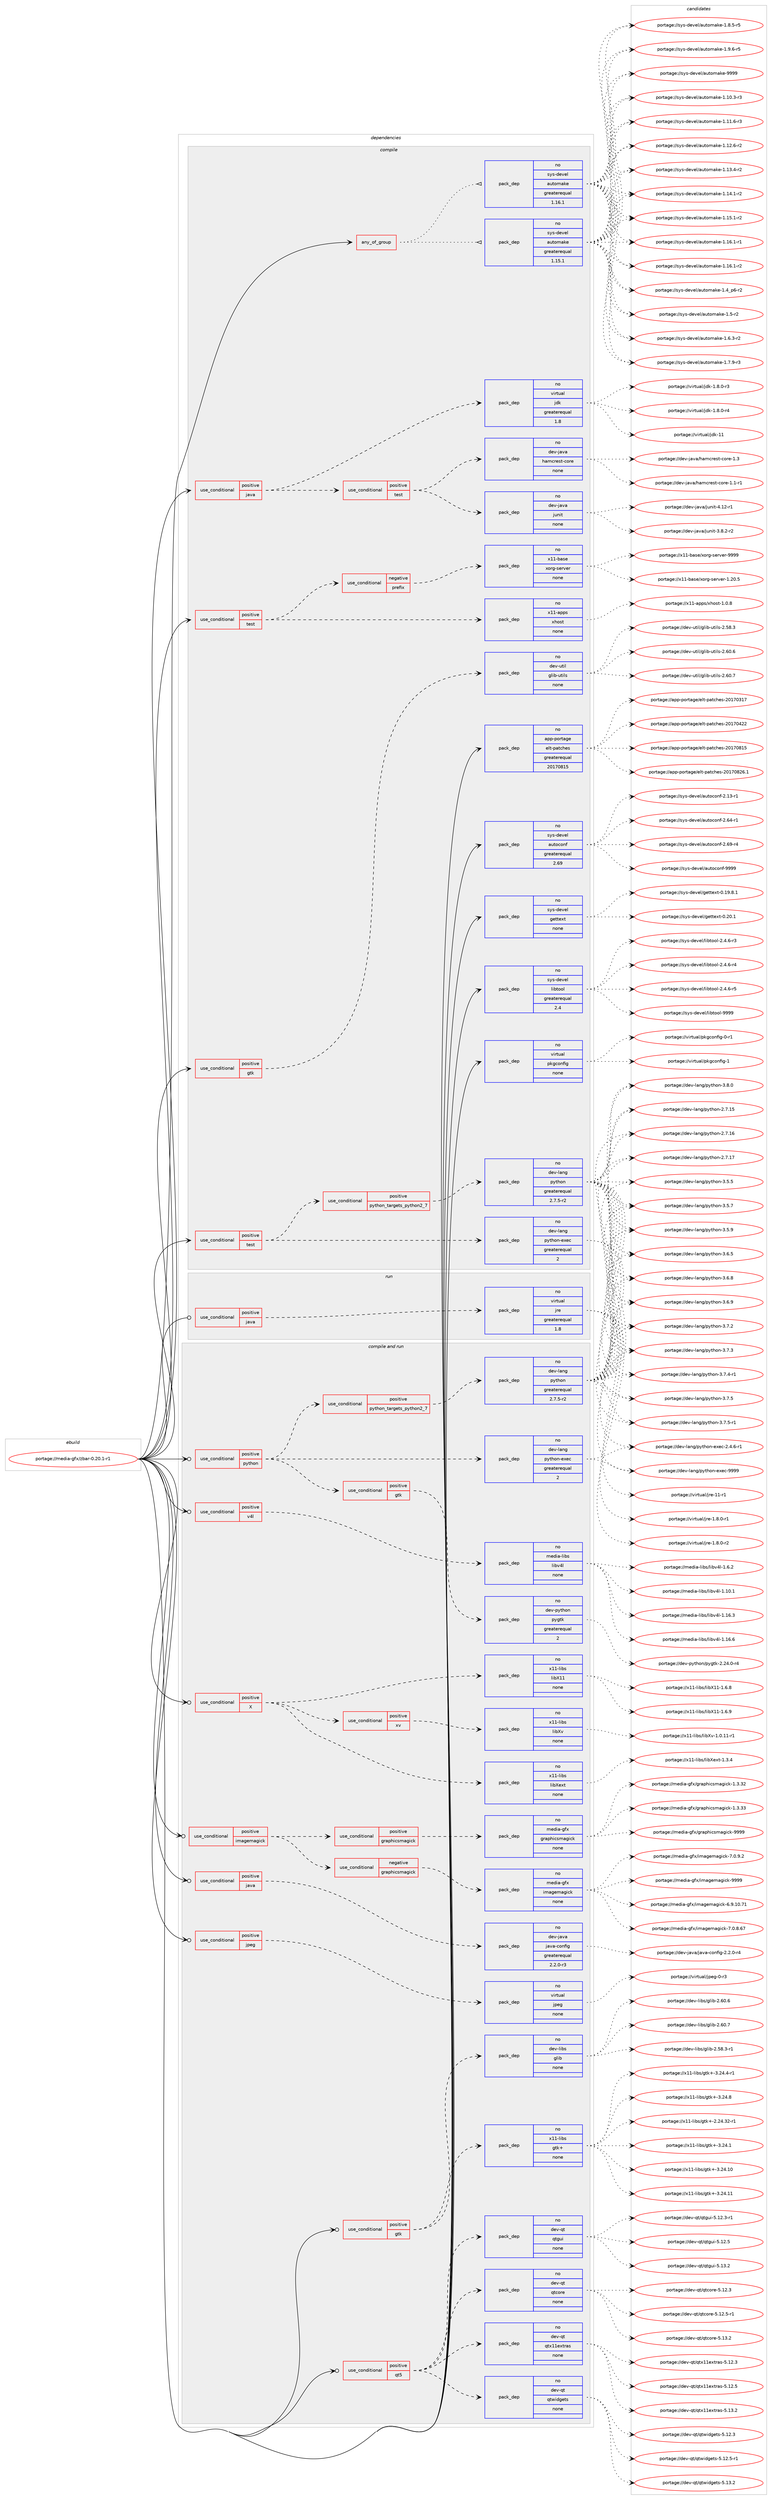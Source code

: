 digraph prolog {

# *************
# Graph options
# *************

newrank=true;
concentrate=true;
compound=true;
graph [rankdir=LR,fontname=Helvetica,fontsize=10,ranksep=1.5];#, ranksep=2.5, nodesep=0.2];
edge  [arrowhead=vee];
node  [fontname=Helvetica,fontsize=10];

# **********
# The ebuild
# **********

subgraph cluster_leftcol {
color=gray;
rank=same;
label=<<i>ebuild</i>>;
id [label="portage://media-gfx/zbar-0.20.1-r1", color=red, width=4, href="../media-gfx/zbar-0.20.1-r1.svg"];
}

# ****************
# The dependencies
# ****************

subgraph cluster_midcol {
color=gray;
label=<<i>dependencies</i>>;
subgraph cluster_compile {
fillcolor="#eeeeee";
style=filled;
label=<<i>compile</i>>;
subgraph any4990 {
dependency316952 [label=<<TABLE BORDER="0" CELLBORDER="1" CELLSPACING="0" CELLPADDING="4"><TR><TD CELLPADDING="10">any_of_group</TD></TR></TABLE>>, shape=none, color=red];subgraph pack232793 {
dependency316953 [label=<<TABLE BORDER="0" CELLBORDER="1" CELLSPACING="0" CELLPADDING="4" WIDTH="220"><TR><TD ROWSPAN="6" CELLPADDING="30">pack_dep</TD></TR><TR><TD WIDTH="110">no</TD></TR><TR><TD>sys-devel</TD></TR><TR><TD>automake</TD></TR><TR><TD>greaterequal</TD></TR><TR><TD>1.16.1</TD></TR></TABLE>>, shape=none, color=blue];
}
dependency316952:e -> dependency316953:w [weight=20,style="dotted",arrowhead="oinv"];
subgraph pack232794 {
dependency316954 [label=<<TABLE BORDER="0" CELLBORDER="1" CELLSPACING="0" CELLPADDING="4" WIDTH="220"><TR><TD ROWSPAN="6" CELLPADDING="30">pack_dep</TD></TR><TR><TD WIDTH="110">no</TD></TR><TR><TD>sys-devel</TD></TR><TR><TD>automake</TD></TR><TR><TD>greaterequal</TD></TR><TR><TD>1.15.1</TD></TR></TABLE>>, shape=none, color=blue];
}
dependency316952:e -> dependency316954:w [weight=20,style="dotted",arrowhead="oinv"];
}
id:e -> dependency316952:w [weight=20,style="solid",arrowhead="vee"];
subgraph cond79051 {
dependency316955 [label=<<TABLE BORDER="0" CELLBORDER="1" CELLSPACING="0" CELLPADDING="4"><TR><TD ROWSPAN="3" CELLPADDING="10">use_conditional</TD></TR><TR><TD>positive</TD></TR><TR><TD>gtk</TD></TR></TABLE>>, shape=none, color=red];
subgraph pack232795 {
dependency316956 [label=<<TABLE BORDER="0" CELLBORDER="1" CELLSPACING="0" CELLPADDING="4" WIDTH="220"><TR><TD ROWSPAN="6" CELLPADDING="30">pack_dep</TD></TR><TR><TD WIDTH="110">no</TD></TR><TR><TD>dev-util</TD></TR><TR><TD>glib-utils</TD></TR><TR><TD>none</TD></TR><TR><TD></TD></TR></TABLE>>, shape=none, color=blue];
}
dependency316955:e -> dependency316956:w [weight=20,style="dashed",arrowhead="vee"];
}
id:e -> dependency316955:w [weight=20,style="solid",arrowhead="vee"];
subgraph cond79052 {
dependency316957 [label=<<TABLE BORDER="0" CELLBORDER="1" CELLSPACING="0" CELLPADDING="4"><TR><TD ROWSPAN="3" CELLPADDING="10">use_conditional</TD></TR><TR><TD>positive</TD></TR><TR><TD>java</TD></TR></TABLE>>, shape=none, color=red];
subgraph pack232796 {
dependency316958 [label=<<TABLE BORDER="0" CELLBORDER="1" CELLSPACING="0" CELLPADDING="4" WIDTH="220"><TR><TD ROWSPAN="6" CELLPADDING="30">pack_dep</TD></TR><TR><TD WIDTH="110">no</TD></TR><TR><TD>virtual</TD></TR><TR><TD>jdk</TD></TR><TR><TD>greaterequal</TD></TR><TR><TD>1.8</TD></TR></TABLE>>, shape=none, color=blue];
}
dependency316957:e -> dependency316958:w [weight=20,style="dashed",arrowhead="vee"];
subgraph cond79053 {
dependency316959 [label=<<TABLE BORDER="0" CELLBORDER="1" CELLSPACING="0" CELLPADDING="4"><TR><TD ROWSPAN="3" CELLPADDING="10">use_conditional</TD></TR><TR><TD>positive</TD></TR><TR><TD>test</TD></TR></TABLE>>, shape=none, color=red];
subgraph pack232797 {
dependency316960 [label=<<TABLE BORDER="0" CELLBORDER="1" CELLSPACING="0" CELLPADDING="4" WIDTH="220"><TR><TD ROWSPAN="6" CELLPADDING="30">pack_dep</TD></TR><TR><TD WIDTH="110">no</TD></TR><TR><TD>dev-java</TD></TR><TR><TD>junit</TD></TR><TR><TD>none</TD></TR><TR><TD></TD></TR></TABLE>>, shape=none, color=blue];
}
dependency316959:e -> dependency316960:w [weight=20,style="dashed",arrowhead="vee"];
subgraph pack232798 {
dependency316961 [label=<<TABLE BORDER="0" CELLBORDER="1" CELLSPACING="0" CELLPADDING="4" WIDTH="220"><TR><TD ROWSPAN="6" CELLPADDING="30">pack_dep</TD></TR><TR><TD WIDTH="110">no</TD></TR><TR><TD>dev-java</TD></TR><TR><TD>hamcrest-core</TD></TR><TR><TD>none</TD></TR><TR><TD></TD></TR></TABLE>>, shape=none, color=blue];
}
dependency316959:e -> dependency316961:w [weight=20,style="dashed",arrowhead="vee"];
}
dependency316957:e -> dependency316959:w [weight=20,style="dashed",arrowhead="vee"];
}
id:e -> dependency316957:w [weight=20,style="solid",arrowhead="vee"];
subgraph cond79054 {
dependency316962 [label=<<TABLE BORDER="0" CELLBORDER="1" CELLSPACING="0" CELLPADDING="4"><TR><TD ROWSPAN="3" CELLPADDING="10">use_conditional</TD></TR><TR><TD>positive</TD></TR><TR><TD>test</TD></TR></TABLE>>, shape=none, color=red];
subgraph cond79055 {
dependency316963 [label=<<TABLE BORDER="0" CELLBORDER="1" CELLSPACING="0" CELLPADDING="4"><TR><TD ROWSPAN="3" CELLPADDING="10">use_conditional</TD></TR><TR><TD>negative</TD></TR><TR><TD>prefix</TD></TR></TABLE>>, shape=none, color=red];
subgraph pack232799 {
dependency316964 [label=<<TABLE BORDER="0" CELLBORDER="1" CELLSPACING="0" CELLPADDING="4" WIDTH="220"><TR><TD ROWSPAN="6" CELLPADDING="30">pack_dep</TD></TR><TR><TD WIDTH="110">no</TD></TR><TR><TD>x11-base</TD></TR><TR><TD>xorg-server</TD></TR><TR><TD>none</TD></TR><TR><TD></TD></TR></TABLE>>, shape=none, color=blue];
}
dependency316963:e -> dependency316964:w [weight=20,style="dashed",arrowhead="vee"];
}
dependency316962:e -> dependency316963:w [weight=20,style="dashed",arrowhead="vee"];
subgraph pack232800 {
dependency316965 [label=<<TABLE BORDER="0" CELLBORDER="1" CELLSPACING="0" CELLPADDING="4" WIDTH="220"><TR><TD ROWSPAN="6" CELLPADDING="30">pack_dep</TD></TR><TR><TD WIDTH="110">no</TD></TR><TR><TD>x11-apps</TD></TR><TR><TD>xhost</TD></TR><TR><TD>none</TD></TR><TR><TD></TD></TR></TABLE>>, shape=none, color=blue];
}
dependency316962:e -> dependency316965:w [weight=20,style="dashed",arrowhead="vee"];
}
id:e -> dependency316962:w [weight=20,style="solid",arrowhead="vee"];
subgraph cond79056 {
dependency316966 [label=<<TABLE BORDER="0" CELLBORDER="1" CELLSPACING="0" CELLPADDING="4"><TR><TD ROWSPAN="3" CELLPADDING="10">use_conditional</TD></TR><TR><TD>positive</TD></TR><TR><TD>test</TD></TR></TABLE>>, shape=none, color=red];
subgraph cond79057 {
dependency316967 [label=<<TABLE BORDER="0" CELLBORDER="1" CELLSPACING="0" CELLPADDING="4"><TR><TD ROWSPAN="3" CELLPADDING="10">use_conditional</TD></TR><TR><TD>positive</TD></TR><TR><TD>python_targets_python2_7</TD></TR></TABLE>>, shape=none, color=red];
subgraph pack232801 {
dependency316968 [label=<<TABLE BORDER="0" CELLBORDER="1" CELLSPACING="0" CELLPADDING="4" WIDTH="220"><TR><TD ROWSPAN="6" CELLPADDING="30">pack_dep</TD></TR><TR><TD WIDTH="110">no</TD></TR><TR><TD>dev-lang</TD></TR><TR><TD>python</TD></TR><TR><TD>greaterequal</TD></TR><TR><TD>2.7.5-r2</TD></TR></TABLE>>, shape=none, color=blue];
}
dependency316967:e -> dependency316968:w [weight=20,style="dashed",arrowhead="vee"];
}
dependency316966:e -> dependency316967:w [weight=20,style="dashed",arrowhead="vee"];
subgraph pack232802 {
dependency316969 [label=<<TABLE BORDER="0" CELLBORDER="1" CELLSPACING="0" CELLPADDING="4" WIDTH="220"><TR><TD ROWSPAN="6" CELLPADDING="30">pack_dep</TD></TR><TR><TD WIDTH="110">no</TD></TR><TR><TD>dev-lang</TD></TR><TR><TD>python-exec</TD></TR><TR><TD>greaterequal</TD></TR><TR><TD>2</TD></TR></TABLE>>, shape=none, color=blue];
}
dependency316966:e -> dependency316969:w [weight=20,style="dashed",arrowhead="vee"];
}
id:e -> dependency316966:w [weight=20,style="solid",arrowhead="vee"];
subgraph pack232803 {
dependency316970 [label=<<TABLE BORDER="0" CELLBORDER="1" CELLSPACING="0" CELLPADDING="4" WIDTH="220"><TR><TD ROWSPAN="6" CELLPADDING="30">pack_dep</TD></TR><TR><TD WIDTH="110">no</TD></TR><TR><TD>app-portage</TD></TR><TR><TD>elt-patches</TD></TR><TR><TD>greaterequal</TD></TR><TR><TD>20170815</TD></TR></TABLE>>, shape=none, color=blue];
}
id:e -> dependency316970:w [weight=20,style="solid",arrowhead="vee"];
subgraph pack232804 {
dependency316971 [label=<<TABLE BORDER="0" CELLBORDER="1" CELLSPACING="0" CELLPADDING="4" WIDTH="220"><TR><TD ROWSPAN="6" CELLPADDING="30">pack_dep</TD></TR><TR><TD WIDTH="110">no</TD></TR><TR><TD>sys-devel</TD></TR><TR><TD>autoconf</TD></TR><TR><TD>greaterequal</TD></TR><TR><TD>2.69</TD></TR></TABLE>>, shape=none, color=blue];
}
id:e -> dependency316971:w [weight=20,style="solid",arrowhead="vee"];
subgraph pack232805 {
dependency316972 [label=<<TABLE BORDER="0" CELLBORDER="1" CELLSPACING="0" CELLPADDING="4" WIDTH="220"><TR><TD ROWSPAN="6" CELLPADDING="30">pack_dep</TD></TR><TR><TD WIDTH="110">no</TD></TR><TR><TD>sys-devel</TD></TR><TR><TD>gettext</TD></TR><TR><TD>none</TD></TR><TR><TD></TD></TR></TABLE>>, shape=none, color=blue];
}
id:e -> dependency316972:w [weight=20,style="solid",arrowhead="vee"];
subgraph pack232806 {
dependency316973 [label=<<TABLE BORDER="0" CELLBORDER="1" CELLSPACING="0" CELLPADDING="4" WIDTH="220"><TR><TD ROWSPAN="6" CELLPADDING="30">pack_dep</TD></TR><TR><TD WIDTH="110">no</TD></TR><TR><TD>sys-devel</TD></TR><TR><TD>libtool</TD></TR><TR><TD>greaterequal</TD></TR><TR><TD>2.4</TD></TR></TABLE>>, shape=none, color=blue];
}
id:e -> dependency316973:w [weight=20,style="solid",arrowhead="vee"];
subgraph pack232807 {
dependency316974 [label=<<TABLE BORDER="0" CELLBORDER="1" CELLSPACING="0" CELLPADDING="4" WIDTH="220"><TR><TD ROWSPAN="6" CELLPADDING="30">pack_dep</TD></TR><TR><TD WIDTH="110">no</TD></TR><TR><TD>virtual</TD></TR><TR><TD>pkgconfig</TD></TR><TR><TD>none</TD></TR><TR><TD></TD></TR></TABLE>>, shape=none, color=blue];
}
id:e -> dependency316974:w [weight=20,style="solid",arrowhead="vee"];
}
subgraph cluster_compileandrun {
fillcolor="#eeeeee";
style=filled;
label=<<i>compile and run</i>>;
subgraph cond79058 {
dependency316975 [label=<<TABLE BORDER="0" CELLBORDER="1" CELLSPACING="0" CELLPADDING="4"><TR><TD ROWSPAN="3" CELLPADDING="10">use_conditional</TD></TR><TR><TD>positive</TD></TR><TR><TD>X</TD></TR></TABLE>>, shape=none, color=red];
subgraph pack232808 {
dependency316976 [label=<<TABLE BORDER="0" CELLBORDER="1" CELLSPACING="0" CELLPADDING="4" WIDTH="220"><TR><TD ROWSPAN="6" CELLPADDING="30">pack_dep</TD></TR><TR><TD WIDTH="110">no</TD></TR><TR><TD>x11-libs</TD></TR><TR><TD>libX11</TD></TR><TR><TD>none</TD></TR><TR><TD></TD></TR></TABLE>>, shape=none, color=blue];
}
dependency316975:e -> dependency316976:w [weight=20,style="dashed",arrowhead="vee"];
subgraph pack232809 {
dependency316977 [label=<<TABLE BORDER="0" CELLBORDER="1" CELLSPACING="0" CELLPADDING="4" WIDTH="220"><TR><TD ROWSPAN="6" CELLPADDING="30">pack_dep</TD></TR><TR><TD WIDTH="110">no</TD></TR><TR><TD>x11-libs</TD></TR><TR><TD>libXext</TD></TR><TR><TD>none</TD></TR><TR><TD></TD></TR></TABLE>>, shape=none, color=blue];
}
dependency316975:e -> dependency316977:w [weight=20,style="dashed",arrowhead="vee"];
subgraph cond79059 {
dependency316978 [label=<<TABLE BORDER="0" CELLBORDER="1" CELLSPACING="0" CELLPADDING="4"><TR><TD ROWSPAN="3" CELLPADDING="10">use_conditional</TD></TR><TR><TD>positive</TD></TR><TR><TD>xv</TD></TR></TABLE>>, shape=none, color=red];
subgraph pack232810 {
dependency316979 [label=<<TABLE BORDER="0" CELLBORDER="1" CELLSPACING="0" CELLPADDING="4" WIDTH="220"><TR><TD ROWSPAN="6" CELLPADDING="30">pack_dep</TD></TR><TR><TD WIDTH="110">no</TD></TR><TR><TD>x11-libs</TD></TR><TR><TD>libXv</TD></TR><TR><TD>none</TD></TR><TR><TD></TD></TR></TABLE>>, shape=none, color=blue];
}
dependency316978:e -> dependency316979:w [weight=20,style="dashed",arrowhead="vee"];
}
dependency316975:e -> dependency316978:w [weight=20,style="dashed",arrowhead="vee"];
}
id:e -> dependency316975:w [weight=20,style="solid",arrowhead="odotvee"];
subgraph cond79060 {
dependency316980 [label=<<TABLE BORDER="0" CELLBORDER="1" CELLSPACING="0" CELLPADDING="4"><TR><TD ROWSPAN="3" CELLPADDING="10">use_conditional</TD></TR><TR><TD>positive</TD></TR><TR><TD>gtk</TD></TR></TABLE>>, shape=none, color=red];
subgraph pack232811 {
dependency316981 [label=<<TABLE BORDER="0" CELLBORDER="1" CELLSPACING="0" CELLPADDING="4" WIDTH="220"><TR><TD ROWSPAN="6" CELLPADDING="30">pack_dep</TD></TR><TR><TD WIDTH="110">no</TD></TR><TR><TD>dev-libs</TD></TR><TR><TD>glib</TD></TR><TR><TD>none</TD></TR><TR><TD></TD></TR></TABLE>>, shape=none, color=blue];
}
dependency316980:e -> dependency316981:w [weight=20,style="dashed",arrowhead="vee"];
subgraph pack232812 {
dependency316982 [label=<<TABLE BORDER="0" CELLBORDER="1" CELLSPACING="0" CELLPADDING="4" WIDTH="220"><TR><TD ROWSPAN="6" CELLPADDING="30">pack_dep</TD></TR><TR><TD WIDTH="110">no</TD></TR><TR><TD>x11-libs</TD></TR><TR><TD>gtk+</TD></TR><TR><TD>none</TD></TR><TR><TD></TD></TR></TABLE>>, shape=none, color=blue];
}
dependency316980:e -> dependency316982:w [weight=20,style="dashed",arrowhead="vee"];
}
id:e -> dependency316980:w [weight=20,style="solid",arrowhead="odotvee"];
subgraph cond79061 {
dependency316983 [label=<<TABLE BORDER="0" CELLBORDER="1" CELLSPACING="0" CELLPADDING="4"><TR><TD ROWSPAN="3" CELLPADDING="10">use_conditional</TD></TR><TR><TD>positive</TD></TR><TR><TD>imagemagick</TD></TR></TABLE>>, shape=none, color=red];
subgraph cond79062 {
dependency316984 [label=<<TABLE BORDER="0" CELLBORDER="1" CELLSPACING="0" CELLPADDING="4"><TR><TD ROWSPAN="3" CELLPADDING="10">use_conditional</TD></TR><TR><TD>negative</TD></TR><TR><TD>graphicsmagick</TD></TR></TABLE>>, shape=none, color=red];
subgraph pack232813 {
dependency316985 [label=<<TABLE BORDER="0" CELLBORDER="1" CELLSPACING="0" CELLPADDING="4" WIDTH="220"><TR><TD ROWSPAN="6" CELLPADDING="30">pack_dep</TD></TR><TR><TD WIDTH="110">no</TD></TR><TR><TD>media-gfx</TD></TR><TR><TD>imagemagick</TD></TR><TR><TD>none</TD></TR><TR><TD></TD></TR></TABLE>>, shape=none, color=blue];
}
dependency316984:e -> dependency316985:w [weight=20,style="dashed",arrowhead="vee"];
}
dependency316983:e -> dependency316984:w [weight=20,style="dashed",arrowhead="vee"];
subgraph cond79063 {
dependency316986 [label=<<TABLE BORDER="0" CELLBORDER="1" CELLSPACING="0" CELLPADDING="4"><TR><TD ROWSPAN="3" CELLPADDING="10">use_conditional</TD></TR><TR><TD>positive</TD></TR><TR><TD>graphicsmagick</TD></TR></TABLE>>, shape=none, color=red];
subgraph pack232814 {
dependency316987 [label=<<TABLE BORDER="0" CELLBORDER="1" CELLSPACING="0" CELLPADDING="4" WIDTH="220"><TR><TD ROWSPAN="6" CELLPADDING="30">pack_dep</TD></TR><TR><TD WIDTH="110">no</TD></TR><TR><TD>media-gfx</TD></TR><TR><TD>graphicsmagick</TD></TR><TR><TD>none</TD></TR><TR><TD></TD></TR></TABLE>>, shape=none, color=blue];
}
dependency316986:e -> dependency316987:w [weight=20,style="dashed",arrowhead="vee"];
}
dependency316983:e -> dependency316986:w [weight=20,style="dashed",arrowhead="vee"];
}
id:e -> dependency316983:w [weight=20,style="solid",arrowhead="odotvee"];
subgraph cond79064 {
dependency316988 [label=<<TABLE BORDER="0" CELLBORDER="1" CELLSPACING="0" CELLPADDING="4"><TR><TD ROWSPAN="3" CELLPADDING="10">use_conditional</TD></TR><TR><TD>positive</TD></TR><TR><TD>java</TD></TR></TABLE>>, shape=none, color=red];
subgraph pack232815 {
dependency316989 [label=<<TABLE BORDER="0" CELLBORDER="1" CELLSPACING="0" CELLPADDING="4" WIDTH="220"><TR><TD ROWSPAN="6" CELLPADDING="30">pack_dep</TD></TR><TR><TD WIDTH="110">no</TD></TR><TR><TD>dev-java</TD></TR><TR><TD>java-config</TD></TR><TR><TD>greaterequal</TD></TR><TR><TD>2.2.0-r3</TD></TR></TABLE>>, shape=none, color=blue];
}
dependency316988:e -> dependency316989:w [weight=20,style="dashed",arrowhead="vee"];
}
id:e -> dependency316988:w [weight=20,style="solid",arrowhead="odotvee"];
subgraph cond79065 {
dependency316990 [label=<<TABLE BORDER="0" CELLBORDER="1" CELLSPACING="0" CELLPADDING="4"><TR><TD ROWSPAN="3" CELLPADDING="10">use_conditional</TD></TR><TR><TD>positive</TD></TR><TR><TD>jpeg</TD></TR></TABLE>>, shape=none, color=red];
subgraph pack232816 {
dependency316991 [label=<<TABLE BORDER="0" CELLBORDER="1" CELLSPACING="0" CELLPADDING="4" WIDTH="220"><TR><TD ROWSPAN="6" CELLPADDING="30">pack_dep</TD></TR><TR><TD WIDTH="110">no</TD></TR><TR><TD>virtual</TD></TR><TR><TD>jpeg</TD></TR><TR><TD>none</TD></TR><TR><TD></TD></TR></TABLE>>, shape=none, color=blue];
}
dependency316990:e -> dependency316991:w [weight=20,style="dashed",arrowhead="vee"];
}
id:e -> dependency316990:w [weight=20,style="solid",arrowhead="odotvee"];
subgraph cond79066 {
dependency316992 [label=<<TABLE BORDER="0" CELLBORDER="1" CELLSPACING="0" CELLPADDING="4"><TR><TD ROWSPAN="3" CELLPADDING="10">use_conditional</TD></TR><TR><TD>positive</TD></TR><TR><TD>python</TD></TR></TABLE>>, shape=none, color=red];
subgraph cond79067 {
dependency316993 [label=<<TABLE BORDER="0" CELLBORDER="1" CELLSPACING="0" CELLPADDING="4"><TR><TD ROWSPAN="3" CELLPADDING="10">use_conditional</TD></TR><TR><TD>positive</TD></TR><TR><TD>python_targets_python2_7</TD></TR></TABLE>>, shape=none, color=red];
subgraph pack232817 {
dependency316994 [label=<<TABLE BORDER="0" CELLBORDER="1" CELLSPACING="0" CELLPADDING="4" WIDTH="220"><TR><TD ROWSPAN="6" CELLPADDING="30">pack_dep</TD></TR><TR><TD WIDTH="110">no</TD></TR><TR><TD>dev-lang</TD></TR><TR><TD>python</TD></TR><TR><TD>greaterequal</TD></TR><TR><TD>2.7.5-r2</TD></TR></TABLE>>, shape=none, color=blue];
}
dependency316993:e -> dependency316994:w [weight=20,style="dashed",arrowhead="vee"];
}
dependency316992:e -> dependency316993:w [weight=20,style="dashed",arrowhead="vee"];
subgraph pack232818 {
dependency316995 [label=<<TABLE BORDER="0" CELLBORDER="1" CELLSPACING="0" CELLPADDING="4" WIDTH="220"><TR><TD ROWSPAN="6" CELLPADDING="30">pack_dep</TD></TR><TR><TD WIDTH="110">no</TD></TR><TR><TD>dev-lang</TD></TR><TR><TD>python-exec</TD></TR><TR><TD>greaterequal</TD></TR><TR><TD>2</TD></TR></TABLE>>, shape=none, color=blue];
}
dependency316992:e -> dependency316995:w [weight=20,style="dashed",arrowhead="vee"];
subgraph cond79068 {
dependency316996 [label=<<TABLE BORDER="0" CELLBORDER="1" CELLSPACING="0" CELLPADDING="4"><TR><TD ROWSPAN="3" CELLPADDING="10">use_conditional</TD></TR><TR><TD>positive</TD></TR><TR><TD>gtk</TD></TR></TABLE>>, shape=none, color=red];
subgraph pack232819 {
dependency316997 [label=<<TABLE BORDER="0" CELLBORDER="1" CELLSPACING="0" CELLPADDING="4" WIDTH="220"><TR><TD ROWSPAN="6" CELLPADDING="30">pack_dep</TD></TR><TR><TD WIDTH="110">no</TD></TR><TR><TD>dev-python</TD></TR><TR><TD>pygtk</TD></TR><TR><TD>greaterequal</TD></TR><TR><TD>2</TD></TR></TABLE>>, shape=none, color=blue];
}
dependency316996:e -> dependency316997:w [weight=20,style="dashed",arrowhead="vee"];
}
dependency316992:e -> dependency316996:w [weight=20,style="dashed",arrowhead="vee"];
}
id:e -> dependency316992:w [weight=20,style="solid",arrowhead="odotvee"];
subgraph cond79069 {
dependency316998 [label=<<TABLE BORDER="0" CELLBORDER="1" CELLSPACING="0" CELLPADDING="4"><TR><TD ROWSPAN="3" CELLPADDING="10">use_conditional</TD></TR><TR><TD>positive</TD></TR><TR><TD>qt5</TD></TR></TABLE>>, shape=none, color=red];
subgraph pack232820 {
dependency316999 [label=<<TABLE BORDER="0" CELLBORDER="1" CELLSPACING="0" CELLPADDING="4" WIDTH="220"><TR><TD ROWSPAN="6" CELLPADDING="30">pack_dep</TD></TR><TR><TD WIDTH="110">no</TD></TR><TR><TD>dev-qt</TD></TR><TR><TD>qtcore</TD></TR><TR><TD>none</TD></TR><TR><TD></TD></TR></TABLE>>, shape=none, color=blue];
}
dependency316998:e -> dependency316999:w [weight=20,style="dashed",arrowhead="vee"];
subgraph pack232821 {
dependency317000 [label=<<TABLE BORDER="0" CELLBORDER="1" CELLSPACING="0" CELLPADDING="4" WIDTH="220"><TR><TD ROWSPAN="6" CELLPADDING="30">pack_dep</TD></TR><TR><TD WIDTH="110">no</TD></TR><TR><TD>dev-qt</TD></TR><TR><TD>qtgui</TD></TR><TR><TD>none</TD></TR><TR><TD></TD></TR></TABLE>>, shape=none, color=blue];
}
dependency316998:e -> dependency317000:w [weight=20,style="dashed",arrowhead="vee"];
subgraph pack232822 {
dependency317001 [label=<<TABLE BORDER="0" CELLBORDER="1" CELLSPACING="0" CELLPADDING="4" WIDTH="220"><TR><TD ROWSPAN="6" CELLPADDING="30">pack_dep</TD></TR><TR><TD WIDTH="110">no</TD></TR><TR><TD>dev-qt</TD></TR><TR><TD>qtwidgets</TD></TR><TR><TD>none</TD></TR><TR><TD></TD></TR></TABLE>>, shape=none, color=blue];
}
dependency316998:e -> dependency317001:w [weight=20,style="dashed",arrowhead="vee"];
subgraph pack232823 {
dependency317002 [label=<<TABLE BORDER="0" CELLBORDER="1" CELLSPACING="0" CELLPADDING="4" WIDTH="220"><TR><TD ROWSPAN="6" CELLPADDING="30">pack_dep</TD></TR><TR><TD WIDTH="110">no</TD></TR><TR><TD>dev-qt</TD></TR><TR><TD>qtx11extras</TD></TR><TR><TD>none</TD></TR><TR><TD></TD></TR></TABLE>>, shape=none, color=blue];
}
dependency316998:e -> dependency317002:w [weight=20,style="dashed",arrowhead="vee"];
}
id:e -> dependency316998:w [weight=20,style="solid",arrowhead="odotvee"];
subgraph cond79070 {
dependency317003 [label=<<TABLE BORDER="0" CELLBORDER="1" CELLSPACING="0" CELLPADDING="4"><TR><TD ROWSPAN="3" CELLPADDING="10">use_conditional</TD></TR><TR><TD>positive</TD></TR><TR><TD>v4l</TD></TR></TABLE>>, shape=none, color=red];
subgraph pack232824 {
dependency317004 [label=<<TABLE BORDER="0" CELLBORDER="1" CELLSPACING="0" CELLPADDING="4" WIDTH="220"><TR><TD ROWSPAN="6" CELLPADDING="30">pack_dep</TD></TR><TR><TD WIDTH="110">no</TD></TR><TR><TD>media-libs</TD></TR><TR><TD>libv4l</TD></TR><TR><TD>none</TD></TR><TR><TD></TD></TR></TABLE>>, shape=none, color=blue];
}
dependency317003:e -> dependency317004:w [weight=20,style="dashed",arrowhead="vee"];
}
id:e -> dependency317003:w [weight=20,style="solid",arrowhead="odotvee"];
}
subgraph cluster_run {
fillcolor="#eeeeee";
style=filled;
label=<<i>run</i>>;
subgraph cond79071 {
dependency317005 [label=<<TABLE BORDER="0" CELLBORDER="1" CELLSPACING="0" CELLPADDING="4"><TR><TD ROWSPAN="3" CELLPADDING="10">use_conditional</TD></TR><TR><TD>positive</TD></TR><TR><TD>java</TD></TR></TABLE>>, shape=none, color=red];
subgraph pack232825 {
dependency317006 [label=<<TABLE BORDER="0" CELLBORDER="1" CELLSPACING="0" CELLPADDING="4" WIDTH="220"><TR><TD ROWSPAN="6" CELLPADDING="30">pack_dep</TD></TR><TR><TD WIDTH="110">no</TD></TR><TR><TD>virtual</TD></TR><TR><TD>jre</TD></TR><TR><TD>greaterequal</TD></TR><TR><TD>1.8</TD></TR></TABLE>>, shape=none, color=blue];
}
dependency317005:e -> dependency317006:w [weight=20,style="dashed",arrowhead="vee"];
}
id:e -> dependency317005:w [weight=20,style="solid",arrowhead="odot"];
}
}

# **************
# The candidates
# **************

subgraph cluster_choices {
rank=same;
color=gray;
label=<<i>candidates</i>>;

subgraph choice232793 {
color=black;
nodesep=1;
choiceportage11512111545100101118101108479711711611110997107101454946494846514511451 [label="portage://sys-devel/automake-1.10.3-r3", color=red, width=4,href="../sys-devel/automake-1.10.3-r3.svg"];
choiceportage11512111545100101118101108479711711611110997107101454946494946544511451 [label="portage://sys-devel/automake-1.11.6-r3", color=red, width=4,href="../sys-devel/automake-1.11.6-r3.svg"];
choiceportage11512111545100101118101108479711711611110997107101454946495046544511450 [label="portage://sys-devel/automake-1.12.6-r2", color=red, width=4,href="../sys-devel/automake-1.12.6-r2.svg"];
choiceportage11512111545100101118101108479711711611110997107101454946495146524511450 [label="portage://sys-devel/automake-1.13.4-r2", color=red, width=4,href="../sys-devel/automake-1.13.4-r2.svg"];
choiceportage11512111545100101118101108479711711611110997107101454946495246494511450 [label="portage://sys-devel/automake-1.14.1-r2", color=red, width=4,href="../sys-devel/automake-1.14.1-r2.svg"];
choiceportage11512111545100101118101108479711711611110997107101454946495346494511450 [label="portage://sys-devel/automake-1.15.1-r2", color=red, width=4,href="../sys-devel/automake-1.15.1-r2.svg"];
choiceportage11512111545100101118101108479711711611110997107101454946495446494511449 [label="portage://sys-devel/automake-1.16.1-r1", color=red, width=4,href="../sys-devel/automake-1.16.1-r1.svg"];
choiceportage11512111545100101118101108479711711611110997107101454946495446494511450 [label="portage://sys-devel/automake-1.16.1-r2", color=red, width=4,href="../sys-devel/automake-1.16.1-r2.svg"];
choiceportage115121115451001011181011084797117116111109971071014549465295112544511450 [label="portage://sys-devel/automake-1.4_p6-r2", color=red, width=4,href="../sys-devel/automake-1.4_p6-r2.svg"];
choiceportage11512111545100101118101108479711711611110997107101454946534511450 [label="portage://sys-devel/automake-1.5-r2", color=red, width=4,href="../sys-devel/automake-1.5-r2.svg"];
choiceportage115121115451001011181011084797117116111109971071014549465446514511450 [label="portage://sys-devel/automake-1.6.3-r2", color=red, width=4,href="../sys-devel/automake-1.6.3-r2.svg"];
choiceportage115121115451001011181011084797117116111109971071014549465546574511451 [label="portage://sys-devel/automake-1.7.9-r3", color=red, width=4,href="../sys-devel/automake-1.7.9-r3.svg"];
choiceportage115121115451001011181011084797117116111109971071014549465646534511453 [label="portage://sys-devel/automake-1.8.5-r5", color=red, width=4,href="../sys-devel/automake-1.8.5-r5.svg"];
choiceportage115121115451001011181011084797117116111109971071014549465746544511453 [label="portage://sys-devel/automake-1.9.6-r5", color=red, width=4,href="../sys-devel/automake-1.9.6-r5.svg"];
choiceportage115121115451001011181011084797117116111109971071014557575757 [label="portage://sys-devel/automake-9999", color=red, width=4,href="../sys-devel/automake-9999.svg"];
dependency316953:e -> choiceportage11512111545100101118101108479711711611110997107101454946494846514511451:w [style=dotted,weight="100"];
dependency316953:e -> choiceportage11512111545100101118101108479711711611110997107101454946494946544511451:w [style=dotted,weight="100"];
dependency316953:e -> choiceportage11512111545100101118101108479711711611110997107101454946495046544511450:w [style=dotted,weight="100"];
dependency316953:e -> choiceportage11512111545100101118101108479711711611110997107101454946495146524511450:w [style=dotted,weight="100"];
dependency316953:e -> choiceportage11512111545100101118101108479711711611110997107101454946495246494511450:w [style=dotted,weight="100"];
dependency316953:e -> choiceportage11512111545100101118101108479711711611110997107101454946495346494511450:w [style=dotted,weight="100"];
dependency316953:e -> choiceportage11512111545100101118101108479711711611110997107101454946495446494511449:w [style=dotted,weight="100"];
dependency316953:e -> choiceportage11512111545100101118101108479711711611110997107101454946495446494511450:w [style=dotted,weight="100"];
dependency316953:e -> choiceportage115121115451001011181011084797117116111109971071014549465295112544511450:w [style=dotted,weight="100"];
dependency316953:e -> choiceportage11512111545100101118101108479711711611110997107101454946534511450:w [style=dotted,weight="100"];
dependency316953:e -> choiceportage115121115451001011181011084797117116111109971071014549465446514511450:w [style=dotted,weight="100"];
dependency316953:e -> choiceportage115121115451001011181011084797117116111109971071014549465546574511451:w [style=dotted,weight="100"];
dependency316953:e -> choiceportage115121115451001011181011084797117116111109971071014549465646534511453:w [style=dotted,weight="100"];
dependency316953:e -> choiceportage115121115451001011181011084797117116111109971071014549465746544511453:w [style=dotted,weight="100"];
dependency316953:e -> choiceportage115121115451001011181011084797117116111109971071014557575757:w [style=dotted,weight="100"];
}
subgraph choice232794 {
color=black;
nodesep=1;
choiceportage11512111545100101118101108479711711611110997107101454946494846514511451 [label="portage://sys-devel/automake-1.10.3-r3", color=red, width=4,href="../sys-devel/automake-1.10.3-r3.svg"];
choiceportage11512111545100101118101108479711711611110997107101454946494946544511451 [label="portage://sys-devel/automake-1.11.6-r3", color=red, width=4,href="../sys-devel/automake-1.11.6-r3.svg"];
choiceportage11512111545100101118101108479711711611110997107101454946495046544511450 [label="portage://sys-devel/automake-1.12.6-r2", color=red, width=4,href="../sys-devel/automake-1.12.6-r2.svg"];
choiceportage11512111545100101118101108479711711611110997107101454946495146524511450 [label="portage://sys-devel/automake-1.13.4-r2", color=red, width=4,href="../sys-devel/automake-1.13.4-r2.svg"];
choiceportage11512111545100101118101108479711711611110997107101454946495246494511450 [label="portage://sys-devel/automake-1.14.1-r2", color=red, width=4,href="../sys-devel/automake-1.14.1-r2.svg"];
choiceportage11512111545100101118101108479711711611110997107101454946495346494511450 [label="portage://sys-devel/automake-1.15.1-r2", color=red, width=4,href="../sys-devel/automake-1.15.1-r2.svg"];
choiceportage11512111545100101118101108479711711611110997107101454946495446494511449 [label="portage://sys-devel/automake-1.16.1-r1", color=red, width=4,href="../sys-devel/automake-1.16.1-r1.svg"];
choiceportage11512111545100101118101108479711711611110997107101454946495446494511450 [label="portage://sys-devel/automake-1.16.1-r2", color=red, width=4,href="../sys-devel/automake-1.16.1-r2.svg"];
choiceportage115121115451001011181011084797117116111109971071014549465295112544511450 [label="portage://sys-devel/automake-1.4_p6-r2", color=red, width=4,href="../sys-devel/automake-1.4_p6-r2.svg"];
choiceportage11512111545100101118101108479711711611110997107101454946534511450 [label="portage://sys-devel/automake-1.5-r2", color=red, width=4,href="../sys-devel/automake-1.5-r2.svg"];
choiceportage115121115451001011181011084797117116111109971071014549465446514511450 [label="portage://sys-devel/automake-1.6.3-r2", color=red, width=4,href="../sys-devel/automake-1.6.3-r2.svg"];
choiceportage115121115451001011181011084797117116111109971071014549465546574511451 [label="portage://sys-devel/automake-1.7.9-r3", color=red, width=4,href="../sys-devel/automake-1.7.9-r3.svg"];
choiceportage115121115451001011181011084797117116111109971071014549465646534511453 [label="portage://sys-devel/automake-1.8.5-r5", color=red, width=4,href="../sys-devel/automake-1.8.5-r5.svg"];
choiceportage115121115451001011181011084797117116111109971071014549465746544511453 [label="portage://sys-devel/automake-1.9.6-r5", color=red, width=4,href="../sys-devel/automake-1.9.6-r5.svg"];
choiceportage115121115451001011181011084797117116111109971071014557575757 [label="portage://sys-devel/automake-9999", color=red, width=4,href="../sys-devel/automake-9999.svg"];
dependency316954:e -> choiceportage11512111545100101118101108479711711611110997107101454946494846514511451:w [style=dotted,weight="100"];
dependency316954:e -> choiceportage11512111545100101118101108479711711611110997107101454946494946544511451:w [style=dotted,weight="100"];
dependency316954:e -> choiceportage11512111545100101118101108479711711611110997107101454946495046544511450:w [style=dotted,weight="100"];
dependency316954:e -> choiceportage11512111545100101118101108479711711611110997107101454946495146524511450:w [style=dotted,weight="100"];
dependency316954:e -> choiceportage11512111545100101118101108479711711611110997107101454946495246494511450:w [style=dotted,weight="100"];
dependency316954:e -> choiceportage11512111545100101118101108479711711611110997107101454946495346494511450:w [style=dotted,weight="100"];
dependency316954:e -> choiceportage11512111545100101118101108479711711611110997107101454946495446494511449:w [style=dotted,weight="100"];
dependency316954:e -> choiceportage11512111545100101118101108479711711611110997107101454946495446494511450:w [style=dotted,weight="100"];
dependency316954:e -> choiceportage115121115451001011181011084797117116111109971071014549465295112544511450:w [style=dotted,weight="100"];
dependency316954:e -> choiceportage11512111545100101118101108479711711611110997107101454946534511450:w [style=dotted,weight="100"];
dependency316954:e -> choiceportage115121115451001011181011084797117116111109971071014549465446514511450:w [style=dotted,weight="100"];
dependency316954:e -> choiceportage115121115451001011181011084797117116111109971071014549465546574511451:w [style=dotted,weight="100"];
dependency316954:e -> choiceportage115121115451001011181011084797117116111109971071014549465646534511453:w [style=dotted,weight="100"];
dependency316954:e -> choiceportage115121115451001011181011084797117116111109971071014549465746544511453:w [style=dotted,weight="100"];
dependency316954:e -> choiceportage115121115451001011181011084797117116111109971071014557575757:w [style=dotted,weight="100"];
}
subgraph choice232795 {
color=black;
nodesep=1;
choiceportage1001011184511711610510847103108105984511711610510811545504653564651 [label="portage://dev-util/glib-utils-2.58.3", color=red, width=4,href="../dev-util/glib-utils-2.58.3.svg"];
choiceportage1001011184511711610510847103108105984511711610510811545504654484654 [label="portage://dev-util/glib-utils-2.60.6", color=red, width=4,href="../dev-util/glib-utils-2.60.6.svg"];
choiceportage1001011184511711610510847103108105984511711610510811545504654484655 [label="portage://dev-util/glib-utils-2.60.7", color=red, width=4,href="../dev-util/glib-utils-2.60.7.svg"];
dependency316956:e -> choiceportage1001011184511711610510847103108105984511711610510811545504653564651:w [style=dotted,weight="100"];
dependency316956:e -> choiceportage1001011184511711610510847103108105984511711610510811545504654484654:w [style=dotted,weight="100"];
dependency316956:e -> choiceportage1001011184511711610510847103108105984511711610510811545504654484655:w [style=dotted,weight="100"];
}
subgraph choice232796 {
color=black;
nodesep=1;
choiceportage11810511411611797108471061001074549465646484511451 [label="portage://virtual/jdk-1.8.0-r3", color=red, width=4,href="../virtual/jdk-1.8.0-r3.svg"];
choiceportage11810511411611797108471061001074549465646484511452 [label="portage://virtual/jdk-1.8.0-r4", color=red, width=4,href="../virtual/jdk-1.8.0-r4.svg"];
choiceportage1181051141161179710847106100107454949 [label="portage://virtual/jdk-11", color=red, width=4,href="../virtual/jdk-11.svg"];
dependency316958:e -> choiceportage11810511411611797108471061001074549465646484511451:w [style=dotted,weight="100"];
dependency316958:e -> choiceportage11810511411611797108471061001074549465646484511452:w [style=dotted,weight="100"];
dependency316958:e -> choiceportage1181051141161179710847106100107454949:w [style=dotted,weight="100"];
}
subgraph choice232797 {
color=black;
nodesep=1;
choiceportage100101118451069711897471061171101051164551465646504511450 [label="portage://dev-java/junit-3.8.2-r2", color=red, width=4,href="../dev-java/junit-3.8.2-r2.svg"];
choiceportage1001011184510697118974710611711010511645524649504511449 [label="portage://dev-java/junit-4.12-r1", color=red, width=4,href="../dev-java/junit-4.12-r1.svg"];
dependency316960:e -> choiceportage100101118451069711897471061171101051164551465646504511450:w [style=dotted,weight="100"];
dependency316960:e -> choiceportage1001011184510697118974710611711010511645524649504511449:w [style=dotted,weight="100"];
}
subgraph choice232798 {
color=black;
nodesep=1;
choiceportage1001011184510697118974710497109991141011151164599111114101454946494511449 [label="portage://dev-java/hamcrest-core-1.1-r1", color=red, width=4,href="../dev-java/hamcrest-core-1.1-r1.svg"];
choiceportage100101118451069711897471049710999114101115116459911111410145494651 [label="portage://dev-java/hamcrest-core-1.3", color=red, width=4,href="../dev-java/hamcrest-core-1.3.svg"];
dependency316961:e -> choiceportage1001011184510697118974710497109991141011151164599111114101454946494511449:w [style=dotted,weight="100"];
dependency316961:e -> choiceportage100101118451069711897471049710999114101115116459911111410145494651:w [style=dotted,weight="100"];
}
subgraph choice232799 {
color=black;
nodesep=1;
choiceportage1204949459897115101471201111141034511510111411810111445494650484653 [label="portage://x11-base/xorg-server-1.20.5", color=red, width=4,href="../x11-base/xorg-server-1.20.5.svg"];
choiceportage120494945989711510147120111114103451151011141181011144557575757 [label="portage://x11-base/xorg-server-9999", color=red, width=4,href="../x11-base/xorg-server-9999.svg"];
dependency316964:e -> choiceportage1204949459897115101471201111141034511510111411810111445494650484653:w [style=dotted,weight="100"];
dependency316964:e -> choiceportage120494945989711510147120111114103451151011141181011144557575757:w [style=dotted,weight="100"];
}
subgraph choice232800 {
color=black;
nodesep=1;
choiceportage1204949459711211211547120104111115116454946484656 [label="portage://x11-apps/xhost-1.0.8", color=red, width=4,href="../x11-apps/xhost-1.0.8.svg"];
dependency316965:e -> choiceportage1204949459711211211547120104111115116454946484656:w [style=dotted,weight="100"];
}
subgraph choice232801 {
color=black;
nodesep=1;
choiceportage10010111845108971101034711212111610411111045504655464953 [label="portage://dev-lang/python-2.7.15", color=red, width=4,href="../dev-lang/python-2.7.15.svg"];
choiceportage10010111845108971101034711212111610411111045504655464954 [label="portage://dev-lang/python-2.7.16", color=red, width=4,href="../dev-lang/python-2.7.16.svg"];
choiceportage10010111845108971101034711212111610411111045504655464955 [label="portage://dev-lang/python-2.7.17", color=red, width=4,href="../dev-lang/python-2.7.17.svg"];
choiceportage100101118451089711010347112121116104111110455146534653 [label="portage://dev-lang/python-3.5.5", color=red, width=4,href="../dev-lang/python-3.5.5.svg"];
choiceportage100101118451089711010347112121116104111110455146534655 [label="portage://dev-lang/python-3.5.7", color=red, width=4,href="../dev-lang/python-3.5.7.svg"];
choiceportage100101118451089711010347112121116104111110455146534657 [label="portage://dev-lang/python-3.5.9", color=red, width=4,href="../dev-lang/python-3.5.9.svg"];
choiceportage100101118451089711010347112121116104111110455146544653 [label="portage://dev-lang/python-3.6.5", color=red, width=4,href="../dev-lang/python-3.6.5.svg"];
choiceportage100101118451089711010347112121116104111110455146544656 [label="portage://dev-lang/python-3.6.8", color=red, width=4,href="../dev-lang/python-3.6.8.svg"];
choiceportage100101118451089711010347112121116104111110455146544657 [label="portage://dev-lang/python-3.6.9", color=red, width=4,href="../dev-lang/python-3.6.9.svg"];
choiceportage100101118451089711010347112121116104111110455146554650 [label="portage://dev-lang/python-3.7.2", color=red, width=4,href="../dev-lang/python-3.7.2.svg"];
choiceportage100101118451089711010347112121116104111110455146554651 [label="portage://dev-lang/python-3.7.3", color=red, width=4,href="../dev-lang/python-3.7.3.svg"];
choiceportage1001011184510897110103471121211161041111104551465546524511449 [label="portage://dev-lang/python-3.7.4-r1", color=red, width=4,href="../dev-lang/python-3.7.4-r1.svg"];
choiceportage100101118451089711010347112121116104111110455146554653 [label="portage://dev-lang/python-3.7.5", color=red, width=4,href="../dev-lang/python-3.7.5.svg"];
choiceportage1001011184510897110103471121211161041111104551465546534511449 [label="portage://dev-lang/python-3.7.5-r1", color=red, width=4,href="../dev-lang/python-3.7.5-r1.svg"];
choiceportage100101118451089711010347112121116104111110455146564648 [label="portage://dev-lang/python-3.8.0", color=red, width=4,href="../dev-lang/python-3.8.0.svg"];
dependency316968:e -> choiceportage10010111845108971101034711212111610411111045504655464953:w [style=dotted,weight="100"];
dependency316968:e -> choiceportage10010111845108971101034711212111610411111045504655464954:w [style=dotted,weight="100"];
dependency316968:e -> choiceportage10010111845108971101034711212111610411111045504655464955:w [style=dotted,weight="100"];
dependency316968:e -> choiceportage100101118451089711010347112121116104111110455146534653:w [style=dotted,weight="100"];
dependency316968:e -> choiceportage100101118451089711010347112121116104111110455146534655:w [style=dotted,weight="100"];
dependency316968:e -> choiceportage100101118451089711010347112121116104111110455146534657:w [style=dotted,weight="100"];
dependency316968:e -> choiceportage100101118451089711010347112121116104111110455146544653:w [style=dotted,weight="100"];
dependency316968:e -> choiceportage100101118451089711010347112121116104111110455146544656:w [style=dotted,weight="100"];
dependency316968:e -> choiceportage100101118451089711010347112121116104111110455146544657:w [style=dotted,weight="100"];
dependency316968:e -> choiceportage100101118451089711010347112121116104111110455146554650:w [style=dotted,weight="100"];
dependency316968:e -> choiceportage100101118451089711010347112121116104111110455146554651:w [style=dotted,weight="100"];
dependency316968:e -> choiceportage1001011184510897110103471121211161041111104551465546524511449:w [style=dotted,weight="100"];
dependency316968:e -> choiceportage100101118451089711010347112121116104111110455146554653:w [style=dotted,weight="100"];
dependency316968:e -> choiceportage1001011184510897110103471121211161041111104551465546534511449:w [style=dotted,weight="100"];
dependency316968:e -> choiceportage100101118451089711010347112121116104111110455146564648:w [style=dotted,weight="100"];
}
subgraph choice232802 {
color=black;
nodesep=1;
choiceportage10010111845108971101034711212111610411111045101120101994550465246544511449 [label="portage://dev-lang/python-exec-2.4.6-r1", color=red, width=4,href="../dev-lang/python-exec-2.4.6-r1.svg"];
choiceportage10010111845108971101034711212111610411111045101120101994557575757 [label="portage://dev-lang/python-exec-9999", color=red, width=4,href="../dev-lang/python-exec-9999.svg"];
dependency316969:e -> choiceportage10010111845108971101034711212111610411111045101120101994550465246544511449:w [style=dotted,weight="100"];
dependency316969:e -> choiceportage10010111845108971101034711212111610411111045101120101994557575757:w [style=dotted,weight="100"];
}
subgraph choice232803 {
color=black;
nodesep=1;
choiceportage97112112451121111141169710310147101108116451129711699104101115455048495548514955 [label="portage://app-portage/elt-patches-20170317", color=red, width=4,href="../app-portage/elt-patches-20170317.svg"];
choiceportage97112112451121111141169710310147101108116451129711699104101115455048495548525050 [label="portage://app-portage/elt-patches-20170422", color=red, width=4,href="../app-portage/elt-patches-20170422.svg"];
choiceportage97112112451121111141169710310147101108116451129711699104101115455048495548564953 [label="portage://app-portage/elt-patches-20170815", color=red, width=4,href="../app-portage/elt-patches-20170815.svg"];
choiceportage971121124511211111411697103101471011081164511297116991041011154550484955485650544649 [label="portage://app-portage/elt-patches-20170826.1", color=red, width=4,href="../app-portage/elt-patches-20170826.1.svg"];
dependency316970:e -> choiceportage97112112451121111141169710310147101108116451129711699104101115455048495548514955:w [style=dotted,weight="100"];
dependency316970:e -> choiceportage97112112451121111141169710310147101108116451129711699104101115455048495548525050:w [style=dotted,weight="100"];
dependency316970:e -> choiceportage97112112451121111141169710310147101108116451129711699104101115455048495548564953:w [style=dotted,weight="100"];
dependency316970:e -> choiceportage971121124511211111411697103101471011081164511297116991041011154550484955485650544649:w [style=dotted,weight="100"];
}
subgraph choice232804 {
color=black;
nodesep=1;
choiceportage1151211154510010111810110847971171161119911111010245504649514511449 [label="portage://sys-devel/autoconf-2.13-r1", color=red, width=4,href="../sys-devel/autoconf-2.13-r1.svg"];
choiceportage1151211154510010111810110847971171161119911111010245504654524511449 [label="portage://sys-devel/autoconf-2.64-r1", color=red, width=4,href="../sys-devel/autoconf-2.64-r1.svg"];
choiceportage1151211154510010111810110847971171161119911111010245504654574511452 [label="portage://sys-devel/autoconf-2.69-r4", color=red, width=4,href="../sys-devel/autoconf-2.69-r4.svg"];
choiceportage115121115451001011181011084797117116111991111101024557575757 [label="portage://sys-devel/autoconf-9999", color=red, width=4,href="../sys-devel/autoconf-9999.svg"];
dependency316971:e -> choiceportage1151211154510010111810110847971171161119911111010245504649514511449:w [style=dotted,weight="100"];
dependency316971:e -> choiceportage1151211154510010111810110847971171161119911111010245504654524511449:w [style=dotted,weight="100"];
dependency316971:e -> choiceportage1151211154510010111810110847971171161119911111010245504654574511452:w [style=dotted,weight="100"];
dependency316971:e -> choiceportage115121115451001011181011084797117116111991111101024557575757:w [style=dotted,weight="100"];
}
subgraph choice232805 {
color=black;
nodesep=1;
choiceportage1151211154510010111810110847103101116116101120116454846495746564649 [label="portage://sys-devel/gettext-0.19.8.1", color=red, width=4,href="../sys-devel/gettext-0.19.8.1.svg"];
choiceportage115121115451001011181011084710310111611610112011645484650484649 [label="portage://sys-devel/gettext-0.20.1", color=red, width=4,href="../sys-devel/gettext-0.20.1.svg"];
dependency316972:e -> choiceportage1151211154510010111810110847103101116116101120116454846495746564649:w [style=dotted,weight="100"];
dependency316972:e -> choiceportage115121115451001011181011084710310111611610112011645484650484649:w [style=dotted,weight="100"];
}
subgraph choice232806 {
color=black;
nodesep=1;
choiceportage1151211154510010111810110847108105981161111111084550465246544511451 [label="portage://sys-devel/libtool-2.4.6-r3", color=red, width=4,href="../sys-devel/libtool-2.4.6-r3.svg"];
choiceportage1151211154510010111810110847108105981161111111084550465246544511452 [label="portage://sys-devel/libtool-2.4.6-r4", color=red, width=4,href="../sys-devel/libtool-2.4.6-r4.svg"];
choiceportage1151211154510010111810110847108105981161111111084550465246544511453 [label="portage://sys-devel/libtool-2.4.6-r5", color=red, width=4,href="../sys-devel/libtool-2.4.6-r5.svg"];
choiceportage1151211154510010111810110847108105981161111111084557575757 [label="portage://sys-devel/libtool-9999", color=red, width=4,href="../sys-devel/libtool-9999.svg"];
dependency316973:e -> choiceportage1151211154510010111810110847108105981161111111084550465246544511451:w [style=dotted,weight="100"];
dependency316973:e -> choiceportage1151211154510010111810110847108105981161111111084550465246544511452:w [style=dotted,weight="100"];
dependency316973:e -> choiceportage1151211154510010111810110847108105981161111111084550465246544511453:w [style=dotted,weight="100"];
dependency316973:e -> choiceportage1151211154510010111810110847108105981161111111084557575757:w [style=dotted,weight="100"];
}
subgraph choice232807 {
color=black;
nodesep=1;
choiceportage11810511411611797108471121071039911111010210510345484511449 [label="portage://virtual/pkgconfig-0-r1", color=red, width=4,href="../virtual/pkgconfig-0-r1.svg"];
choiceportage1181051141161179710847112107103991111101021051034549 [label="portage://virtual/pkgconfig-1", color=red, width=4,href="../virtual/pkgconfig-1.svg"];
dependency316974:e -> choiceportage11810511411611797108471121071039911111010210510345484511449:w [style=dotted,weight="100"];
dependency316974:e -> choiceportage1181051141161179710847112107103991111101021051034549:w [style=dotted,weight="100"];
}
subgraph choice232808 {
color=black;
nodesep=1;
choiceportage120494945108105981154710810598884949454946544656 [label="portage://x11-libs/libX11-1.6.8", color=red, width=4,href="../x11-libs/libX11-1.6.8.svg"];
choiceportage120494945108105981154710810598884949454946544657 [label="portage://x11-libs/libX11-1.6.9", color=red, width=4,href="../x11-libs/libX11-1.6.9.svg"];
dependency316976:e -> choiceportage120494945108105981154710810598884949454946544656:w [style=dotted,weight="100"];
dependency316976:e -> choiceportage120494945108105981154710810598884949454946544657:w [style=dotted,weight="100"];
}
subgraph choice232809 {
color=black;
nodesep=1;
choiceportage12049494510810598115471081059888101120116454946514652 [label="portage://x11-libs/libXext-1.3.4", color=red, width=4,href="../x11-libs/libXext-1.3.4.svg"];
dependency316977:e -> choiceportage12049494510810598115471081059888101120116454946514652:w [style=dotted,weight="100"];
}
subgraph choice232810 {
color=black;
nodesep=1;
choiceportage12049494510810598115471081059888118454946484649494511449 [label="portage://x11-libs/libXv-1.0.11-r1", color=red, width=4,href="../x11-libs/libXv-1.0.11-r1.svg"];
dependency316979:e -> choiceportage12049494510810598115471081059888118454946484649494511449:w [style=dotted,weight="100"];
}
subgraph choice232811 {
color=black;
nodesep=1;
choiceportage10010111845108105981154710310810598455046535646514511449 [label="portage://dev-libs/glib-2.58.3-r1", color=red, width=4,href="../dev-libs/glib-2.58.3-r1.svg"];
choiceportage1001011184510810598115471031081059845504654484654 [label="portage://dev-libs/glib-2.60.6", color=red, width=4,href="../dev-libs/glib-2.60.6.svg"];
choiceportage1001011184510810598115471031081059845504654484655 [label="portage://dev-libs/glib-2.60.7", color=red, width=4,href="../dev-libs/glib-2.60.7.svg"];
dependency316981:e -> choiceportage10010111845108105981154710310810598455046535646514511449:w [style=dotted,weight="100"];
dependency316981:e -> choiceportage1001011184510810598115471031081059845504654484654:w [style=dotted,weight="100"];
dependency316981:e -> choiceportage1001011184510810598115471031081059845504654484655:w [style=dotted,weight="100"];
}
subgraph choice232812 {
color=black;
nodesep=1;
choiceportage12049494510810598115471031161074345504650524651504511449 [label="portage://x11-libs/gtk+-2.24.32-r1", color=red, width=4,href="../x11-libs/gtk+-2.24.32-r1.svg"];
choiceportage12049494510810598115471031161074345514650524649 [label="portage://x11-libs/gtk+-3.24.1", color=red, width=4,href="../x11-libs/gtk+-3.24.1.svg"];
choiceportage1204949451081059811547103116107434551465052464948 [label="portage://x11-libs/gtk+-3.24.10", color=red, width=4,href="../x11-libs/gtk+-3.24.10.svg"];
choiceportage1204949451081059811547103116107434551465052464949 [label="portage://x11-libs/gtk+-3.24.11", color=red, width=4,href="../x11-libs/gtk+-3.24.11.svg"];
choiceportage120494945108105981154710311610743455146505246524511449 [label="portage://x11-libs/gtk+-3.24.4-r1", color=red, width=4,href="../x11-libs/gtk+-3.24.4-r1.svg"];
choiceportage12049494510810598115471031161074345514650524656 [label="portage://x11-libs/gtk+-3.24.8", color=red, width=4,href="../x11-libs/gtk+-3.24.8.svg"];
dependency316982:e -> choiceportage12049494510810598115471031161074345504650524651504511449:w [style=dotted,weight="100"];
dependency316982:e -> choiceportage12049494510810598115471031161074345514650524649:w [style=dotted,weight="100"];
dependency316982:e -> choiceportage1204949451081059811547103116107434551465052464948:w [style=dotted,weight="100"];
dependency316982:e -> choiceportage1204949451081059811547103116107434551465052464949:w [style=dotted,weight="100"];
dependency316982:e -> choiceportage120494945108105981154710311610743455146505246524511449:w [style=dotted,weight="100"];
dependency316982:e -> choiceportage12049494510810598115471031161074345514650524656:w [style=dotted,weight="100"];
}
subgraph choice232813 {
color=black;
nodesep=1;
choiceportage10910110010597451031021204710510997103101109971031059910745544657464948465549 [label="portage://media-gfx/imagemagick-6.9.10.71", color=red, width=4,href="../media-gfx/imagemagick-6.9.10.71.svg"];
choiceportage109101100105974510310212047105109971031011099710310599107455546484656465455 [label="portage://media-gfx/imagemagick-7.0.8.67", color=red, width=4,href="../media-gfx/imagemagick-7.0.8.67.svg"];
choiceportage1091011001059745103102120471051099710310110997103105991074555464846574650 [label="portage://media-gfx/imagemagick-7.0.9.2", color=red, width=4,href="../media-gfx/imagemagick-7.0.9.2.svg"];
choiceportage1091011001059745103102120471051099710310110997103105991074557575757 [label="portage://media-gfx/imagemagick-9999", color=red, width=4,href="../media-gfx/imagemagick-9999.svg"];
dependency316985:e -> choiceportage10910110010597451031021204710510997103101109971031059910745544657464948465549:w [style=dotted,weight="100"];
dependency316985:e -> choiceportage109101100105974510310212047105109971031011099710310599107455546484656465455:w [style=dotted,weight="100"];
dependency316985:e -> choiceportage1091011001059745103102120471051099710310110997103105991074555464846574650:w [style=dotted,weight="100"];
dependency316985:e -> choiceportage1091011001059745103102120471051099710310110997103105991074557575757:w [style=dotted,weight="100"];
}
subgraph choice232814 {
color=black;
nodesep=1;
choiceportage1091011001059745103102120471031149711210410599115109971031059910745494651465150 [label="portage://media-gfx/graphicsmagick-1.3.32", color=red, width=4,href="../media-gfx/graphicsmagick-1.3.32.svg"];
choiceportage1091011001059745103102120471031149711210410599115109971031059910745494651465151 [label="portage://media-gfx/graphicsmagick-1.3.33", color=red, width=4,href="../media-gfx/graphicsmagick-1.3.33.svg"];
choiceportage109101100105974510310212047103114971121041059911510997103105991074557575757 [label="portage://media-gfx/graphicsmagick-9999", color=red, width=4,href="../media-gfx/graphicsmagick-9999.svg"];
dependency316987:e -> choiceportage1091011001059745103102120471031149711210410599115109971031059910745494651465150:w [style=dotted,weight="100"];
dependency316987:e -> choiceportage1091011001059745103102120471031149711210410599115109971031059910745494651465151:w [style=dotted,weight="100"];
dependency316987:e -> choiceportage109101100105974510310212047103114971121041059911510997103105991074557575757:w [style=dotted,weight="100"];
}
subgraph choice232815 {
color=black;
nodesep=1;
choiceportage10010111845106971189747106971189745991111101021051034550465046484511452 [label="portage://dev-java/java-config-2.2.0-r4", color=red, width=4,href="../dev-java/java-config-2.2.0-r4.svg"];
dependency316989:e -> choiceportage10010111845106971189747106971189745991111101021051034550465046484511452:w [style=dotted,weight="100"];
}
subgraph choice232816 {
color=black;
nodesep=1;
choiceportage118105114116117971084710611210110345484511451 [label="portage://virtual/jpeg-0-r3", color=red, width=4,href="../virtual/jpeg-0-r3.svg"];
dependency316991:e -> choiceportage118105114116117971084710611210110345484511451:w [style=dotted,weight="100"];
}
subgraph choice232817 {
color=black;
nodesep=1;
choiceportage10010111845108971101034711212111610411111045504655464953 [label="portage://dev-lang/python-2.7.15", color=red, width=4,href="../dev-lang/python-2.7.15.svg"];
choiceportage10010111845108971101034711212111610411111045504655464954 [label="portage://dev-lang/python-2.7.16", color=red, width=4,href="../dev-lang/python-2.7.16.svg"];
choiceportage10010111845108971101034711212111610411111045504655464955 [label="portage://dev-lang/python-2.7.17", color=red, width=4,href="../dev-lang/python-2.7.17.svg"];
choiceportage100101118451089711010347112121116104111110455146534653 [label="portage://dev-lang/python-3.5.5", color=red, width=4,href="../dev-lang/python-3.5.5.svg"];
choiceportage100101118451089711010347112121116104111110455146534655 [label="portage://dev-lang/python-3.5.7", color=red, width=4,href="../dev-lang/python-3.5.7.svg"];
choiceportage100101118451089711010347112121116104111110455146534657 [label="portage://dev-lang/python-3.5.9", color=red, width=4,href="../dev-lang/python-3.5.9.svg"];
choiceportage100101118451089711010347112121116104111110455146544653 [label="portage://dev-lang/python-3.6.5", color=red, width=4,href="../dev-lang/python-3.6.5.svg"];
choiceportage100101118451089711010347112121116104111110455146544656 [label="portage://dev-lang/python-3.6.8", color=red, width=4,href="../dev-lang/python-3.6.8.svg"];
choiceportage100101118451089711010347112121116104111110455146544657 [label="portage://dev-lang/python-3.6.9", color=red, width=4,href="../dev-lang/python-3.6.9.svg"];
choiceportage100101118451089711010347112121116104111110455146554650 [label="portage://dev-lang/python-3.7.2", color=red, width=4,href="../dev-lang/python-3.7.2.svg"];
choiceportage100101118451089711010347112121116104111110455146554651 [label="portage://dev-lang/python-3.7.3", color=red, width=4,href="../dev-lang/python-3.7.3.svg"];
choiceportage1001011184510897110103471121211161041111104551465546524511449 [label="portage://dev-lang/python-3.7.4-r1", color=red, width=4,href="../dev-lang/python-3.7.4-r1.svg"];
choiceportage100101118451089711010347112121116104111110455146554653 [label="portage://dev-lang/python-3.7.5", color=red, width=4,href="../dev-lang/python-3.7.5.svg"];
choiceportage1001011184510897110103471121211161041111104551465546534511449 [label="portage://dev-lang/python-3.7.5-r1", color=red, width=4,href="../dev-lang/python-3.7.5-r1.svg"];
choiceportage100101118451089711010347112121116104111110455146564648 [label="portage://dev-lang/python-3.8.0", color=red, width=4,href="../dev-lang/python-3.8.0.svg"];
dependency316994:e -> choiceportage10010111845108971101034711212111610411111045504655464953:w [style=dotted,weight="100"];
dependency316994:e -> choiceportage10010111845108971101034711212111610411111045504655464954:w [style=dotted,weight="100"];
dependency316994:e -> choiceportage10010111845108971101034711212111610411111045504655464955:w [style=dotted,weight="100"];
dependency316994:e -> choiceportage100101118451089711010347112121116104111110455146534653:w [style=dotted,weight="100"];
dependency316994:e -> choiceportage100101118451089711010347112121116104111110455146534655:w [style=dotted,weight="100"];
dependency316994:e -> choiceportage100101118451089711010347112121116104111110455146534657:w [style=dotted,weight="100"];
dependency316994:e -> choiceportage100101118451089711010347112121116104111110455146544653:w [style=dotted,weight="100"];
dependency316994:e -> choiceportage100101118451089711010347112121116104111110455146544656:w [style=dotted,weight="100"];
dependency316994:e -> choiceportage100101118451089711010347112121116104111110455146544657:w [style=dotted,weight="100"];
dependency316994:e -> choiceportage100101118451089711010347112121116104111110455146554650:w [style=dotted,weight="100"];
dependency316994:e -> choiceportage100101118451089711010347112121116104111110455146554651:w [style=dotted,weight="100"];
dependency316994:e -> choiceportage1001011184510897110103471121211161041111104551465546524511449:w [style=dotted,weight="100"];
dependency316994:e -> choiceportage100101118451089711010347112121116104111110455146554653:w [style=dotted,weight="100"];
dependency316994:e -> choiceportage1001011184510897110103471121211161041111104551465546534511449:w [style=dotted,weight="100"];
dependency316994:e -> choiceportage100101118451089711010347112121116104111110455146564648:w [style=dotted,weight="100"];
}
subgraph choice232818 {
color=black;
nodesep=1;
choiceportage10010111845108971101034711212111610411111045101120101994550465246544511449 [label="portage://dev-lang/python-exec-2.4.6-r1", color=red, width=4,href="../dev-lang/python-exec-2.4.6-r1.svg"];
choiceportage10010111845108971101034711212111610411111045101120101994557575757 [label="portage://dev-lang/python-exec-9999", color=red, width=4,href="../dev-lang/python-exec-9999.svg"];
dependency316995:e -> choiceportage10010111845108971101034711212111610411111045101120101994550465246544511449:w [style=dotted,weight="100"];
dependency316995:e -> choiceportage10010111845108971101034711212111610411111045101120101994557575757:w [style=dotted,weight="100"];
}
subgraph choice232819 {
color=black;
nodesep=1;
choiceportage1001011184511212111610411111047112121103116107455046505246484511452 [label="portage://dev-python/pygtk-2.24.0-r4", color=red, width=4,href="../dev-python/pygtk-2.24.0-r4.svg"];
dependency316997:e -> choiceportage1001011184511212111610411111047112121103116107455046505246484511452:w [style=dotted,weight="100"];
}
subgraph choice232820 {
color=black;
nodesep=1;
choiceportage10010111845113116471131169911111410145534649504651 [label="portage://dev-qt/qtcore-5.12.3", color=red, width=4,href="../dev-qt/qtcore-5.12.3.svg"];
choiceportage100101118451131164711311699111114101455346495046534511449 [label="portage://dev-qt/qtcore-5.12.5-r1", color=red, width=4,href="../dev-qt/qtcore-5.12.5-r1.svg"];
choiceportage10010111845113116471131169911111410145534649514650 [label="portage://dev-qt/qtcore-5.13.2", color=red, width=4,href="../dev-qt/qtcore-5.13.2.svg"];
dependency316999:e -> choiceportage10010111845113116471131169911111410145534649504651:w [style=dotted,weight="100"];
dependency316999:e -> choiceportage100101118451131164711311699111114101455346495046534511449:w [style=dotted,weight="100"];
dependency316999:e -> choiceportage10010111845113116471131169911111410145534649514650:w [style=dotted,weight="100"];
}
subgraph choice232821 {
color=black;
nodesep=1;
choiceportage1001011184511311647113116103117105455346495046514511449 [label="portage://dev-qt/qtgui-5.12.3-r1", color=red, width=4,href="../dev-qt/qtgui-5.12.3-r1.svg"];
choiceportage100101118451131164711311610311710545534649504653 [label="portage://dev-qt/qtgui-5.12.5", color=red, width=4,href="../dev-qt/qtgui-5.12.5.svg"];
choiceportage100101118451131164711311610311710545534649514650 [label="portage://dev-qt/qtgui-5.13.2", color=red, width=4,href="../dev-qt/qtgui-5.13.2.svg"];
dependency317000:e -> choiceportage1001011184511311647113116103117105455346495046514511449:w [style=dotted,weight="100"];
dependency317000:e -> choiceportage100101118451131164711311610311710545534649504653:w [style=dotted,weight="100"];
dependency317000:e -> choiceportage100101118451131164711311610311710545534649514650:w [style=dotted,weight="100"];
}
subgraph choice232822 {
color=black;
nodesep=1;
choiceportage100101118451131164711311611910510010310111611545534649504651 [label="portage://dev-qt/qtwidgets-5.12.3", color=red, width=4,href="../dev-qt/qtwidgets-5.12.3.svg"];
choiceportage1001011184511311647113116119105100103101116115455346495046534511449 [label="portage://dev-qt/qtwidgets-5.12.5-r1", color=red, width=4,href="../dev-qt/qtwidgets-5.12.5-r1.svg"];
choiceportage100101118451131164711311611910510010310111611545534649514650 [label="portage://dev-qt/qtwidgets-5.13.2", color=red, width=4,href="../dev-qt/qtwidgets-5.13.2.svg"];
dependency317001:e -> choiceportage100101118451131164711311611910510010310111611545534649504651:w [style=dotted,weight="100"];
dependency317001:e -> choiceportage1001011184511311647113116119105100103101116115455346495046534511449:w [style=dotted,weight="100"];
dependency317001:e -> choiceportage100101118451131164711311611910510010310111611545534649514650:w [style=dotted,weight="100"];
}
subgraph choice232823 {
color=black;
nodesep=1;
choiceportage100101118451131164711311612049491011201161149711545534649504651 [label="portage://dev-qt/qtx11extras-5.12.3", color=red, width=4,href="../dev-qt/qtx11extras-5.12.3.svg"];
choiceportage100101118451131164711311612049491011201161149711545534649504653 [label="portage://dev-qt/qtx11extras-5.12.5", color=red, width=4,href="../dev-qt/qtx11extras-5.12.5.svg"];
choiceportage100101118451131164711311612049491011201161149711545534649514650 [label="portage://dev-qt/qtx11extras-5.13.2", color=red, width=4,href="../dev-qt/qtx11extras-5.13.2.svg"];
dependency317002:e -> choiceportage100101118451131164711311612049491011201161149711545534649504651:w [style=dotted,weight="100"];
dependency317002:e -> choiceportage100101118451131164711311612049491011201161149711545534649504653:w [style=dotted,weight="100"];
dependency317002:e -> choiceportage100101118451131164711311612049491011201161149711545534649514650:w [style=dotted,weight="100"];
}
subgraph choice232824 {
color=black;
nodesep=1;
choiceportage10910110010597451081059811547108105981185210845494649484649 [label="portage://media-libs/libv4l-1.10.1", color=red, width=4,href="../media-libs/libv4l-1.10.1.svg"];
choiceportage10910110010597451081059811547108105981185210845494649544651 [label="portage://media-libs/libv4l-1.16.3", color=red, width=4,href="../media-libs/libv4l-1.16.3.svg"];
choiceportage10910110010597451081059811547108105981185210845494649544654 [label="portage://media-libs/libv4l-1.16.6", color=red, width=4,href="../media-libs/libv4l-1.16.6.svg"];
choiceportage109101100105974510810598115471081059811852108454946544650 [label="portage://media-libs/libv4l-1.6.2", color=red, width=4,href="../media-libs/libv4l-1.6.2.svg"];
dependency317004:e -> choiceportage10910110010597451081059811547108105981185210845494649484649:w [style=dotted,weight="100"];
dependency317004:e -> choiceportage10910110010597451081059811547108105981185210845494649544651:w [style=dotted,weight="100"];
dependency317004:e -> choiceportage10910110010597451081059811547108105981185210845494649544654:w [style=dotted,weight="100"];
dependency317004:e -> choiceportage109101100105974510810598115471081059811852108454946544650:w [style=dotted,weight="100"];
}
subgraph choice232825 {
color=black;
nodesep=1;
choiceportage11810511411611797108471061141014549465646484511449 [label="portage://virtual/jre-1.8.0-r1", color=red, width=4,href="../virtual/jre-1.8.0-r1.svg"];
choiceportage11810511411611797108471061141014549465646484511450 [label="portage://virtual/jre-1.8.0-r2", color=red, width=4,href="../virtual/jre-1.8.0-r2.svg"];
choiceportage11810511411611797108471061141014549494511449 [label="portage://virtual/jre-11-r1", color=red, width=4,href="../virtual/jre-11-r1.svg"];
dependency317006:e -> choiceportage11810511411611797108471061141014549465646484511449:w [style=dotted,weight="100"];
dependency317006:e -> choiceportage11810511411611797108471061141014549465646484511450:w [style=dotted,weight="100"];
dependency317006:e -> choiceportage11810511411611797108471061141014549494511449:w [style=dotted,weight="100"];
}
}

}
